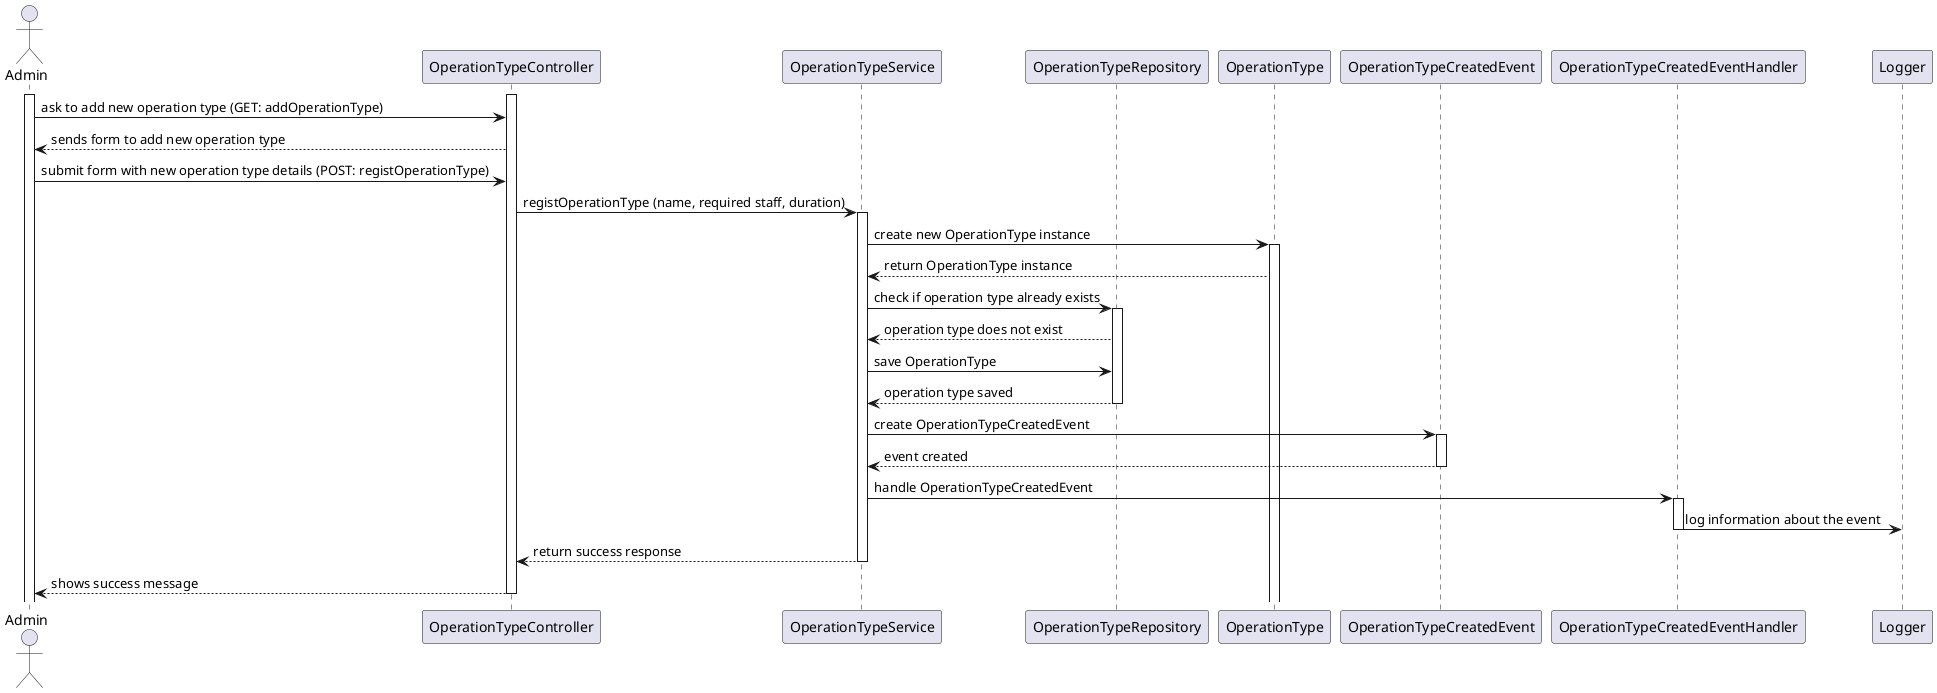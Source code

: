 @startuml Level 3 Sequence Diagram for US 5.1.20
actor Admin
participant OperationTypeController as Controller
participant OperationTypeService as Service
participant OperationTypeRepository as Repository
participant OperationType as OperationType
participant OperationTypeCreatedEvent as Event
participant OperationTypeCreatedEventHandler as EventHandler
participant Logger as Logger

activate Admin
activate Controller

Admin -> Controller: ask to add new operation type (GET: addOperationType)
Controller --> Admin: sends form to add new operation type

Admin -> Controller: submit form with new operation type details (POST: registOperationType)
Controller -> Service: registOperationType (name, required staff, duration)
activate Service

Service -> OperationType: create new OperationType instance
activate OperationType
OperationType --> Service: return OperationType instance

Service -> Repository: check if operation type already exists
activate Repository
Repository --> Service: operation type does not exist

Service -> Repository: save OperationType
Repository --> Service: operation type saved
deactivate Repository

Service -> Event: create OperationTypeCreatedEvent
activate Event
Event --> Service: event created
deactivate Event

Service -> EventHandler: handle OperationTypeCreatedEvent
activate EventHandler
EventHandler -> Logger: log information about the event
deactivate EventHandler

Service --> Controller: return success response
deactivate Service

Controller --> Admin: shows success message
deactivate Controller
@enduml
